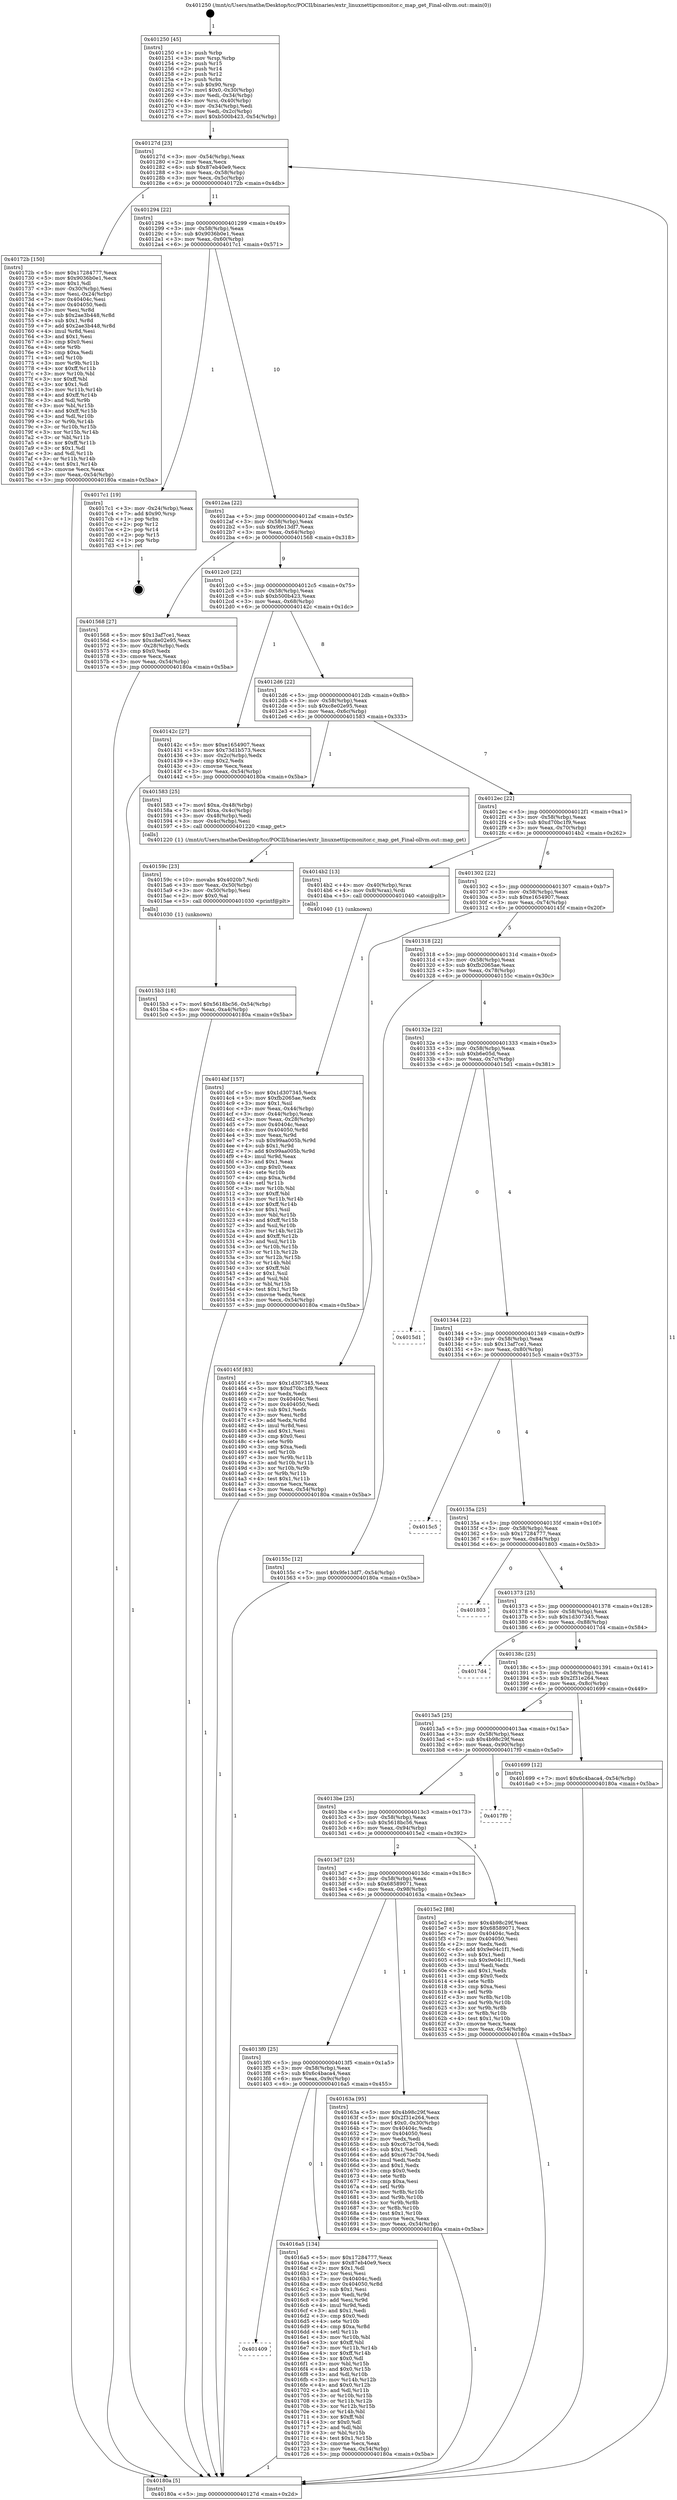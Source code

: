 digraph "0x401250" {
  label = "0x401250 (/mnt/c/Users/mathe/Desktop/tcc/POCII/binaries/extr_linuxnettipcmonitor.c_map_get_Final-ollvm.out::main(0))"
  labelloc = "t"
  node[shape=record]

  Entry [label="",width=0.3,height=0.3,shape=circle,fillcolor=black,style=filled]
  "0x40127d" [label="{
     0x40127d [23]\l
     | [instrs]\l
     &nbsp;&nbsp;0x40127d \<+3\>: mov -0x54(%rbp),%eax\l
     &nbsp;&nbsp;0x401280 \<+2\>: mov %eax,%ecx\l
     &nbsp;&nbsp;0x401282 \<+6\>: sub $0x87eb40e9,%ecx\l
     &nbsp;&nbsp;0x401288 \<+3\>: mov %eax,-0x58(%rbp)\l
     &nbsp;&nbsp;0x40128b \<+3\>: mov %ecx,-0x5c(%rbp)\l
     &nbsp;&nbsp;0x40128e \<+6\>: je 000000000040172b \<main+0x4db\>\l
  }"]
  "0x40172b" [label="{
     0x40172b [150]\l
     | [instrs]\l
     &nbsp;&nbsp;0x40172b \<+5\>: mov $0x17284777,%eax\l
     &nbsp;&nbsp;0x401730 \<+5\>: mov $0x9036b0e1,%ecx\l
     &nbsp;&nbsp;0x401735 \<+2\>: mov $0x1,%dl\l
     &nbsp;&nbsp;0x401737 \<+3\>: mov -0x30(%rbp),%esi\l
     &nbsp;&nbsp;0x40173a \<+3\>: mov %esi,-0x24(%rbp)\l
     &nbsp;&nbsp;0x40173d \<+7\>: mov 0x40404c,%esi\l
     &nbsp;&nbsp;0x401744 \<+7\>: mov 0x404050,%edi\l
     &nbsp;&nbsp;0x40174b \<+3\>: mov %esi,%r8d\l
     &nbsp;&nbsp;0x40174e \<+7\>: sub $0x2ae3b448,%r8d\l
     &nbsp;&nbsp;0x401755 \<+4\>: sub $0x1,%r8d\l
     &nbsp;&nbsp;0x401759 \<+7\>: add $0x2ae3b448,%r8d\l
     &nbsp;&nbsp;0x401760 \<+4\>: imul %r8d,%esi\l
     &nbsp;&nbsp;0x401764 \<+3\>: and $0x1,%esi\l
     &nbsp;&nbsp;0x401767 \<+3\>: cmp $0x0,%esi\l
     &nbsp;&nbsp;0x40176a \<+4\>: sete %r9b\l
     &nbsp;&nbsp;0x40176e \<+3\>: cmp $0xa,%edi\l
     &nbsp;&nbsp;0x401771 \<+4\>: setl %r10b\l
     &nbsp;&nbsp;0x401775 \<+3\>: mov %r9b,%r11b\l
     &nbsp;&nbsp;0x401778 \<+4\>: xor $0xff,%r11b\l
     &nbsp;&nbsp;0x40177c \<+3\>: mov %r10b,%bl\l
     &nbsp;&nbsp;0x40177f \<+3\>: xor $0xff,%bl\l
     &nbsp;&nbsp;0x401782 \<+3\>: xor $0x1,%dl\l
     &nbsp;&nbsp;0x401785 \<+3\>: mov %r11b,%r14b\l
     &nbsp;&nbsp;0x401788 \<+4\>: and $0xff,%r14b\l
     &nbsp;&nbsp;0x40178c \<+3\>: and %dl,%r9b\l
     &nbsp;&nbsp;0x40178f \<+3\>: mov %bl,%r15b\l
     &nbsp;&nbsp;0x401792 \<+4\>: and $0xff,%r15b\l
     &nbsp;&nbsp;0x401796 \<+3\>: and %dl,%r10b\l
     &nbsp;&nbsp;0x401799 \<+3\>: or %r9b,%r14b\l
     &nbsp;&nbsp;0x40179c \<+3\>: or %r10b,%r15b\l
     &nbsp;&nbsp;0x40179f \<+3\>: xor %r15b,%r14b\l
     &nbsp;&nbsp;0x4017a2 \<+3\>: or %bl,%r11b\l
     &nbsp;&nbsp;0x4017a5 \<+4\>: xor $0xff,%r11b\l
     &nbsp;&nbsp;0x4017a9 \<+3\>: or $0x1,%dl\l
     &nbsp;&nbsp;0x4017ac \<+3\>: and %dl,%r11b\l
     &nbsp;&nbsp;0x4017af \<+3\>: or %r11b,%r14b\l
     &nbsp;&nbsp;0x4017b2 \<+4\>: test $0x1,%r14b\l
     &nbsp;&nbsp;0x4017b6 \<+3\>: cmovne %ecx,%eax\l
     &nbsp;&nbsp;0x4017b9 \<+3\>: mov %eax,-0x54(%rbp)\l
     &nbsp;&nbsp;0x4017bc \<+5\>: jmp 000000000040180a \<main+0x5ba\>\l
  }"]
  "0x401294" [label="{
     0x401294 [22]\l
     | [instrs]\l
     &nbsp;&nbsp;0x401294 \<+5\>: jmp 0000000000401299 \<main+0x49\>\l
     &nbsp;&nbsp;0x401299 \<+3\>: mov -0x58(%rbp),%eax\l
     &nbsp;&nbsp;0x40129c \<+5\>: sub $0x9036b0e1,%eax\l
     &nbsp;&nbsp;0x4012a1 \<+3\>: mov %eax,-0x60(%rbp)\l
     &nbsp;&nbsp;0x4012a4 \<+6\>: je 00000000004017c1 \<main+0x571\>\l
  }"]
  Exit [label="",width=0.3,height=0.3,shape=circle,fillcolor=black,style=filled,peripheries=2]
  "0x4017c1" [label="{
     0x4017c1 [19]\l
     | [instrs]\l
     &nbsp;&nbsp;0x4017c1 \<+3\>: mov -0x24(%rbp),%eax\l
     &nbsp;&nbsp;0x4017c4 \<+7\>: add $0x90,%rsp\l
     &nbsp;&nbsp;0x4017cb \<+1\>: pop %rbx\l
     &nbsp;&nbsp;0x4017cc \<+2\>: pop %r12\l
     &nbsp;&nbsp;0x4017ce \<+2\>: pop %r14\l
     &nbsp;&nbsp;0x4017d0 \<+2\>: pop %r15\l
     &nbsp;&nbsp;0x4017d2 \<+1\>: pop %rbp\l
     &nbsp;&nbsp;0x4017d3 \<+1\>: ret\l
  }"]
  "0x4012aa" [label="{
     0x4012aa [22]\l
     | [instrs]\l
     &nbsp;&nbsp;0x4012aa \<+5\>: jmp 00000000004012af \<main+0x5f\>\l
     &nbsp;&nbsp;0x4012af \<+3\>: mov -0x58(%rbp),%eax\l
     &nbsp;&nbsp;0x4012b2 \<+5\>: sub $0x9fe13df7,%eax\l
     &nbsp;&nbsp;0x4012b7 \<+3\>: mov %eax,-0x64(%rbp)\l
     &nbsp;&nbsp;0x4012ba \<+6\>: je 0000000000401568 \<main+0x318\>\l
  }"]
  "0x401409" [label="{
     0x401409\l
  }", style=dashed]
  "0x401568" [label="{
     0x401568 [27]\l
     | [instrs]\l
     &nbsp;&nbsp;0x401568 \<+5\>: mov $0x13af7ce1,%eax\l
     &nbsp;&nbsp;0x40156d \<+5\>: mov $0xc8e02e95,%ecx\l
     &nbsp;&nbsp;0x401572 \<+3\>: mov -0x28(%rbp),%edx\l
     &nbsp;&nbsp;0x401575 \<+3\>: cmp $0x0,%edx\l
     &nbsp;&nbsp;0x401578 \<+3\>: cmove %ecx,%eax\l
     &nbsp;&nbsp;0x40157b \<+3\>: mov %eax,-0x54(%rbp)\l
     &nbsp;&nbsp;0x40157e \<+5\>: jmp 000000000040180a \<main+0x5ba\>\l
  }"]
  "0x4012c0" [label="{
     0x4012c0 [22]\l
     | [instrs]\l
     &nbsp;&nbsp;0x4012c0 \<+5\>: jmp 00000000004012c5 \<main+0x75\>\l
     &nbsp;&nbsp;0x4012c5 \<+3\>: mov -0x58(%rbp),%eax\l
     &nbsp;&nbsp;0x4012c8 \<+5\>: sub $0xb500b423,%eax\l
     &nbsp;&nbsp;0x4012cd \<+3\>: mov %eax,-0x68(%rbp)\l
     &nbsp;&nbsp;0x4012d0 \<+6\>: je 000000000040142c \<main+0x1dc\>\l
  }"]
  "0x4016a5" [label="{
     0x4016a5 [134]\l
     | [instrs]\l
     &nbsp;&nbsp;0x4016a5 \<+5\>: mov $0x17284777,%eax\l
     &nbsp;&nbsp;0x4016aa \<+5\>: mov $0x87eb40e9,%ecx\l
     &nbsp;&nbsp;0x4016af \<+2\>: mov $0x1,%dl\l
     &nbsp;&nbsp;0x4016b1 \<+2\>: xor %esi,%esi\l
     &nbsp;&nbsp;0x4016b3 \<+7\>: mov 0x40404c,%edi\l
     &nbsp;&nbsp;0x4016ba \<+8\>: mov 0x404050,%r8d\l
     &nbsp;&nbsp;0x4016c2 \<+3\>: sub $0x1,%esi\l
     &nbsp;&nbsp;0x4016c5 \<+3\>: mov %edi,%r9d\l
     &nbsp;&nbsp;0x4016c8 \<+3\>: add %esi,%r9d\l
     &nbsp;&nbsp;0x4016cb \<+4\>: imul %r9d,%edi\l
     &nbsp;&nbsp;0x4016cf \<+3\>: and $0x1,%edi\l
     &nbsp;&nbsp;0x4016d2 \<+3\>: cmp $0x0,%edi\l
     &nbsp;&nbsp;0x4016d5 \<+4\>: sete %r10b\l
     &nbsp;&nbsp;0x4016d9 \<+4\>: cmp $0xa,%r8d\l
     &nbsp;&nbsp;0x4016dd \<+4\>: setl %r11b\l
     &nbsp;&nbsp;0x4016e1 \<+3\>: mov %r10b,%bl\l
     &nbsp;&nbsp;0x4016e4 \<+3\>: xor $0xff,%bl\l
     &nbsp;&nbsp;0x4016e7 \<+3\>: mov %r11b,%r14b\l
     &nbsp;&nbsp;0x4016ea \<+4\>: xor $0xff,%r14b\l
     &nbsp;&nbsp;0x4016ee \<+3\>: xor $0x0,%dl\l
     &nbsp;&nbsp;0x4016f1 \<+3\>: mov %bl,%r15b\l
     &nbsp;&nbsp;0x4016f4 \<+4\>: and $0x0,%r15b\l
     &nbsp;&nbsp;0x4016f8 \<+3\>: and %dl,%r10b\l
     &nbsp;&nbsp;0x4016fb \<+3\>: mov %r14b,%r12b\l
     &nbsp;&nbsp;0x4016fe \<+4\>: and $0x0,%r12b\l
     &nbsp;&nbsp;0x401702 \<+3\>: and %dl,%r11b\l
     &nbsp;&nbsp;0x401705 \<+3\>: or %r10b,%r15b\l
     &nbsp;&nbsp;0x401708 \<+3\>: or %r11b,%r12b\l
     &nbsp;&nbsp;0x40170b \<+3\>: xor %r12b,%r15b\l
     &nbsp;&nbsp;0x40170e \<+3\>: or %r14b,%bl\l
     &nbsp;&nbsp;0x401711 \<+3\>: xor $0xff,%bl\l
     &nbsp;&nbsp;0x401714 \<+3\>: or $0x0,%dl\l
     &nbsp;&nbsp;0x401717 \<+2\>: and %dl,%bl\l
     &nbsp;&nbsp;0x401719 \<+3\>: or %bl,%r15b\l
     &nbsp;&nbsp;0x40171c \<+4\>: test $0x1,%r15b\l
     &nbsp;&nbsp;0x401720 \<+3\>: cmovne %ecx,%eax\l
     &nbsp;&nbsp;0x401723 \<+3\>: mov %eax,-0x54(%rbp)\l
     &nbsp;&nbsp;0x401726 \<+5\>: jmp 000000000040180a \<main+0x5ba\>\l
  }"]
  "0x40142c" [label="{
     0x40142c [27]\l
     | [instrs]\l
     &nbsp;&nbsp;0x40142c \<+5\>: mov $0xe1654907,%eax\l
     &nbsp;&nbsp;0x401431 \<+5\>: mov $0x73d1b573,%ecx\l
     &nbsp;&nbsp;0x401436 \<+3\>: mov -0x2c(%rbp),%edx\l
     &nbsp;&nbsp;0x401439 \<+3\>: cmp $0x2,%edx\l
     &nbsp;&nbsp;0x40143c \<+3\>: cmovne %ecx,%eax\l
     &nbsp;&nbsp;0x40143f \<+3\>: mov %eax,-0x54(%rbp)\l
     &nbsp;&nbsp;0x401442 \<+5\>: jmp 000000000040180a \<main+0x5ba\>\l
  }"]
  "0x4012d6" [label="{
     0x4012d6 [22]\l
     | [instrs]\l
     &nbsp;&nbsp;0x4012d6 \<+5\>: jmp 00000000004012db \<main+0x8b\>\l
     &nbsp;&nbsp;0x4012db \<+3\>: mov -0x58(%rbp),%eax\l
     &nbsp;&nbsp;0x4012de \<+5\>: sub $0xc8e02e95,%eax\l
     &nbsp;&nbsp;0x4012e3 \<+3\>: mov %eax,-0x6c(%rbp)\l
     &nbsp;&nbsp;0x4012e6 \<+6\>: je 0000000000401583 \<main+0x333\>\l
  }"]
  "0x40180a" [label="{
     0x40180a [5]\l
     | [instrs]\l
     &nbsp;&nbsp;0x40180a \<+5\>: jmp 000000000040127d \<main+0x2d\>\l
  }"]
  "0x401250" [label="{
     0x401250 [45]\l
     | [instrs]\l
     &nbsp;&nbsp;0x401250 \<+1\>: push %rbp\l
     &nbsp;&nbsp;0x401251 \<+3\>: mov %rsp,%rbp\l
     &nbsp;&nbsp;0x401254 \<+2\>: push %r15\l
     &nbsp;&nbsp;0x401256 \<+2\>: push %r14\l
     &nbsp;&nbsp;0x401258 \<+2\>: push %r12\l
     &nbsp;&nbsp;0x40125a \<+1\>: push %rbx\l
     &nbsp;&nbsp;0x40125b \<+7\>: sub $0x90,%rsp\l
     &nbsp;&nbsp;0x401262 \<+7\>: movl $0x0,-0x30(%rbp)\l
     &nbsp;&nbsp;0x401269 \<+3\>: mov %edi,-0x34(%rbp)\l
     &nbsp;&nbsp;0x40126c \<+4\>: mov %rsi,-0x40(%rbp)\l
     &nbsp;&nbsp;0x401270 \<+3\>: mov -0x34(%rbp),%edi\l
     &nbsp;&nbsp;0x401273 \<+3\>: mov %edi,-0x2c(%rbp)\l
     &nbsp;&nbsp;0x401276 \<+7\>: movl $0xb500b423,-0x54(%rbp)\l
  }"]
  "0x4013f0" [label="{
     0x4013f0 [25]\l
     | [instrs]\l
     &nbsp;&nbsp;0x4013f0 \<+5\>: jmp 00000000004013f5 \<main+0x1a5\>\l
     &nbsp;&nbsp;0x4013f5 \<+3\>: mov -0x58(%rbp),%eax\l
     &nbsp;&nbsp;0x4013f8 \<+5\>: sub $0x6c4baca4,%eax\l
     &nbsp;&nbsp;0x4013fd \<+6\>: mov %eax,-0x9c(%rbp)\l
     &nbsp;&nbsp;0x401403 \<+6\>: je 00000000004016a5 \<main+0x455\>\l
  }"]
  "0x401583" [label="{
     0x401583 [25]\l
     | [instrs]\l
     &nbsp;&nbsp;0x401583 \<+7\>: movl $0xa,-0x48(%rbp)\l
     &nbsp;&nbsp;0x40158a \<+7\>: movl $0xa,-0x4c(%rbp)\l
     &nbsp;&nbsp;0x401591 \<+3\>: mov -0x48(%rbp),%edi\l
     &nbsp;&nbsp;0x401594 \<+3\>: mov -0x4c(%rbp),%esi\l
     &nbsp;&nbsp;0x401597 \<+5\>: call 0000000000401220 \<map_get\>\l
     | [calls]\l
     &nbsp;&nbsp;0x401220 \{1\} (/mnt/c/Users/mathe/Desktop/tcc/POCII/binaries/extr_linuxnettipcmonitor.c_map_get_Final-ollvm.out::map_get)\l
  }"]
  "0x4012ec" [label="{
     0x4012ec [22]\l
     | [instrs]\l
     &nbsp;&nbsp;0x4012ec \<+5\>: jmp 00000000004012f1 \<main+0xa1\>\l
     &nbsp;&nbsp;0x4012f1 \<+3\>: mov -0x58(%rbp),%eax\l
     &nbsp;&nbsp;0x4012f4 \<+5\>: sub $0xd70bc1f9,%eax\l
     &nbsp;&nbsp;0x4012f9 \<+3\>: mov %eax,-0x70(%rbp)\l
     &nbsp;&nbsp;0x4012fc \<+6\>: je 00000000004014b2 \<main+0x262\>\l
  }"]
  "0x40163a" [label="{
     0x40163a [95]\l
     | [instrs]\l
     &nbsp;&nbsp;0x40163a \<+5\>: mov $0x4b98c29f,%eax\l
     &nbsp;&nbsp;0x40163f \<+5\>: mov $0x2f31e264,%ecx\l
     &nbsp;&nbsp;0x401644 \<+7\>: movl $0x0,-0x30(%rbp)\l
     &nbsp;&nbsp;0x40164b \<+7\>: mov 0x40404c,%edx\l
     &nbsp;&nbsp;0x401652 \<+7\>: mov 0x404050,%esi\l
     &nbsp;&nbsp;0x401659 \<+2\>: mov %edx,%edi\l
     &nbsp;&nbsp;0x40165b \<+6\>: sub $0xc673c704,%edi\l
     &nbsp;&nbsp;0x401661 \<+3\>: sub $0x1,%edi\l
     &nbsp;&nbsp;0x401664 \<+6\>: add $0xc673c704,%edi\l
     &nbsp;&nbsp;0x40166a \<+3\>: imul %edi,%edx\l
     &nbsp;&nbsp;0x40166d \<+3\>: and $0x1,%edx\l
     &nbsp;&nbsp;0x401670 \<+3\>: cmp $0x0,%edx\l
     &nbsp;&nbsp;0x401673 \<+4\>: sete %r8b\l
     &nbsp;&nbsp;0x401677 \<+3\>: cmp $0xa,%esi\l
     &nbsp;&nbsp;0x40167a \<+4\>: setl %r9b\l
     &nbsp;&nbsp;0x40167e \<+3\>: mov %r8b,%r10b\l
     &nbsp;&nbsp;0x401681 \<+3\>: and %r9b,%r10b\l
     &nbsp;&nbsp;0x401684 \<+3\>: xor %r9b,%r8b\l
     &nbsp;&nbsp;0x401687 \<+3\>: or %r8b,%r10b\l
     &nbsp;&nbsp;0x40168a \<+4\>: test $0x1,%r10b\l
     &nbsp;&nbsp;0x40168e \<+3\>: cmovne %ecx,%eax\l
     &nbsp;&nbsp;0x401691 \<+3\>: mov %eax,-0x54(%rbp)\l
     &nbsp;&nbsp;0x401694 \<+5\>: jmp 000000000040180a \<main+0x5ba\>\l
  }"]
  "0x4014b2" [label="{
     0x4014b2 [13]\l
     | [instrs]\l
     &nbsp;&nbsp;0x4014b2 \<+4\>: mov -0x40(%rbp),%rax\l
     &nbsp;&nbsp;0x4014b6 \<+4\>: mov 0x8(%rax),%rdi\l
     &nbsp;&nbsp;0x4014ba \<+5\>: call 0000000000401040 \<atoi@plt\>\l
     | [calls]\l
     &nbsp;&nbsp;0x401040 \{1\} (unknown)\l
  }"]
  "0x401302" [label="{
     0x401302 [22]\l
     | [instrs]\l
     &nbsp;&nbsp;0x401302 \<+5\>: jmp 0000000000401307 \<main+0xb7\>\l
     &nbsp;&nbsp;0x401307 \<+3\>: mov -0x58(%rbp),%eax\l
     &nbsp;&nbsp;0x40130a \<+5\>: sub $0xe1654907,%eax\l
     &nbsp;&nbsp;0x40130f \<+3\>: mov %eax,-0x74(%rbp)\l
     &nbsp;&nbsp;0x401312 \<+6\>: je 000000000040145f \<main+0x20f\>\l
  }"]
  "0x4013d7" [label="{
     0x4013d7 [25]\l
     | [instrs]\l
     &nbsp;&nbsp;0x4013d7 \<+5\>: jmp 00000000004013dc \<main+0x18c\>\l
     &nbsp;&nbsp;0x4013dc \<+3\>: mov -0x58(%rbp),%eax\l
     &nbsp;&nbsp;0x4013df \<+5\>: sub $0x68589071,%eax\l
     &nbsp;&nbsp;0x4013e4 \<+6\>: mov %eax,-0x98(%rbp)\l
     &nbsp;&nbsp;0x4013ea \<+6\>: je 000000000040163a \<main+0x3ea\>\l
  }"]
  "0x40145f" [label="{
     0x40145f [83]\l
     | [instrs]\l
     &nbsp;&nbsp;0x40145f \<+5\>: mov $0x1d307345,%eax\l
     &nbsp;&nbsp;0x401464 \<+5\>: mov $0xd70bc1f9,%ecx\l
     &nbsp;&nbsp;0x401469 \<+2\>: xor %edx,%edx\l
     &nbsp;&nbsp;0x40146b \<+7\>: mov 0x40404c,%esi\l
     &nbsp;&nbsp;0x401472 \<+7\>: mov 0x404050,%edi\l
     &nbsp;&nbsp;0x401479 \<+3\>: sub $0x1,%edx\l
     &nbsp;&nbsp;0x40147c \<+3\>: mov %esi,%r8d\l
     &nbsp;&nbsp;0x40147f \<+3\>: add %edx,%r8d\l
     &nbsp;&nbsp;0x401482 \<+4\>: imul %r8d,%esi\l
     &nbsp;&nbsp;0x401486 \<+3\>: and $0x1,%esi\l
     &nbsp;&nbsp;0x401489 \<+3\>: cmp $0x0,%esi\l
     &nbsp;&nbsp;0x40148c \<+4\>: sete %r9b\l
     &nbsp;&nbsp;0x401490 \<+3\>: cmp $0xa,%edi\l
     &nbsp;&nbsp;0x401493 \<+4\>: setl %r10b\l
     &nbsp;&nbsp;0x401497 \<+3\>: mov %r9b,%r11b\l
     &nbsp;&nbsp;0x40149a \<+3\>: and %r10b,%r11b\l
     &nbsp;&nbsp;0x40149d \<+3\>: xor %r10b,%r9b\l
     &nbsp;&nbsp;0x4014a0 \<+3\>: or %r9b,%r11b\l
     &nbsp;&nbsp;0x4014a3 \<+4\>: test $0x1,%r11b\l
     &nbsp;&nbsp;0x4014a7 \<+3\>: cmovne %ecx,%eax\l
     &nbsp;&nbsp;0x4014aa \<+3\>: mov %eax,-0x54(%rbp)\l
     &nbsp;&nbsp;0x4014ad \<+5\>: jmp 000000000040180a \<main+0x5ba\>\l
  }"]
  "0x401318" [label="{
     0x401318 [22]\l
     | [instrs]\l
     &nbsp;&nbsp;0x401318 \<+5\>: jmp 000000000040131d \<main+0xcd\>\l
     &nbsp;&nbsp;0x40131d \<+3\>: mov -0x58(%rbp),%eax\l
     &nbsp;&nbsp;0x401320 \<+5\>: sub $0xfb2065ae,%eax\l
     &nbsp;&nbsp;0x401325 \<+3\>: mov %eax,-0x78(%rbp)\l
     &nbsp;&nbsp;0x401328 \<+6\>: je 000000000040155c \<main+0x30c\>\l
  }"]
  "0x4014bf" [label="{
     0x4014bf [157]\l
     | [instrs]\l
     &nbsp;&nbsp;0x4014bf \<+5\>: mov $0x1d307345,%ecx\l
     &nbsp;&nbsp;0x4014c4 \<+5\>: mov $0xfb2065ae,%edx\l
     &nbsp;&nbsp;0x4014c9 \<+3\>: mov $0x1,%sil\l
     &nbsp;&nbsp;0x4014cc \<+3\>: mov %eax,-0x44(%rbp)\l
     &nbsp;&nbsp;0x4014cf \<+3\>: mov -0x44(%rbp),%eax\l
     &nbsp;&nbsp;0x4014d2 \<+3\>: mov %eax,-0x28(%rbp)\l
     &nbsp;&nbsp;0x4014d5 \<+7\>: mov 0x40404c,%eax\l
     &nbsp;&nbsp;0x4014dc \<+8\>: mov 0x404050,%r8d\l
     &nbsp;&nbsp;0x4014e4 \<+3\>: mov %eax,%r9d\l
     &nbsp;&nbsp;0x4014e7 \<+7\>: sub $0x99aa005b,%r9d\l
     &nbsp;&nbsp;0x4014ee \<+4\>: sub $0x1,%r9d\l
     &nbsp;&nbsp;0x4014f2 \<+7\>: add $0x99aa005b,%r9d\l
     &nbsp;&nbsp;0x4014f9 \<+4\>: imul %r9d,%eax\l
     &nbsp;&nbsp;0x4014fd \<+3\>: and $0x1,%eax\l
     &nbsp;&nbsp;0x401500 \<+3\>: cmp $0x0,%eax\l
     &nbsp;&nbsp;0x401503 \<+4\>: sete %r10b\l
     &nbsp;&nbsp;0x401507 \<+4\>: cmp $0xa,%r8d\l
     &nbsp;&nbsp;0x40150b \<+4\>: setl %r11b\l
     &nbsp;&nbsp;0x40150f \<+3\>: mov %r10b,%bl\l
     &nbsp;&nbsp;0x401512 \<+3\>: xor $0xff,%bl\l
     &nbsp;&nbsp;0x401515 \<+3\>: mov %r11b,%r14b\l
     &nbsp;&nbsp;0x401518 \<+4\>: xor $0xff,%r14b\l
     &nbsp;&nbsp;0x40151c \<+4\>: xor $0x1,%sil\l
     &nbsp;&nbsp;0x401520 \<+3\>: mov %bl,%r15b\l
     &nbsp;&nbsp;0x401523 \<+4\>: and $0xff,%r15b\l
     &nbsp;&nbsp;0x401527 \<+3\>: and %sil,%r10b\l
     &nbsp;&nbsp;0x40152a \<+3\>: mov %r14b,%r12b\l
     &nbsp;&nbsp;0x40152d \<+4\>: and $0xff,%r12b\l
     &nbsp;&nbsp;0x401531 \<+3\>: and %sil,%r11b\l
     &nbsp;&nbsp;0x401534 \<+3\>: or %r10b,%r15b\l
     &nbsp;&nbsp;0x401537 \<+3\>: or %r11b,%r12b\l
     &nbsp;&nbsp;0x40153a \<+3\>: xor %r12b,%r15b\l
     &nbsp;&nbsp;0x40153d \<+3\>: or %r14b,%bl\l
     &nbsp;&nbsp;0x401540 \<+3\>: xor $0xff,%bl\l
     &nbsp;&nbsp;0x401543 \<+4\>: or $0x1,%sil\l
     &nbsp;&nbsp;0x401547 \<+3\>: and %sil,%bl\l
     &nbsp;&nbsp;0x40154a \<+3\>: or %bl,%r15b\l
     &nbsp;&nbsp;0x40154d \<+4\>: test $0x1,%r15b\l
     &nbsp;&nbsp;0x401551 \<+3\>: cmovne %edx,%ecx\l
     &nbsp;&nbsp;0x401554 \<+3\>: mov %ecx,-0x54(%rbp)\l
     &nbsp;&nbsp;0x401557 \<+5\>: jmp 000000000040180a \<main+0x5ba\>\l
  }"]
  "0x4015e2" [label="{
     0x4015e2 [88]\l
     | [instrs]\l
     &nbsp;&nbsp;0x4015e2 \<+5\>: mov $0x4b98c29f,%eax\l
     &nbsp;&nbsp;0x4015e7 \<+5\>: mov $0x68589071,%ecx\l
     &nbsp;&nbsp;0x4015ec \<+7\>: mov 0x40404c,%edx\l
     &nbsp;&nbsp;0x4015f3 \<+7\>: mov 0x404050,%esi\l
     &nbsp;&nbsp;0x4015fa \<+2\>: mov %edx,%edi\l
     &nbsp;&nbsp;0x4015fc \<+6\>: add $0x9e04c1f1,%edi\l
     &nbsp;&nbsp;0x401602 \<+3\>: sub $0x1,%edi\l
     &nbsp;&nbsp;0x401605 \<+6\>: sub $0x9e04c1f1,%edi\l
     &nbsp;&nbsp;0x40160b \<+3\>: imul %edi,%edx\l
     &nbsp;&nbsp;0x40160e \<+3\>: and $0x1,%edx\l
     &nbsp;&nbsp;0x401611 \<+3\>: cmp $0x0,%edx\l
     &nbsp;&nbsp;0x401614 \<+4\>: sete %r8b\l
     &nbsp;&nbsp;0x401618 \<+3\>: cmp $0xa,%esi\l
     &nbsp;&nbsp;0x40161b \<+4\>: setl %r9b\l
     &nbsp;&nbsp;0x40161f \<+3\>: mov %r8b,%r10b\l
     &nbsp;&nbsp;0x401622 \<+3\>: and %r9b,%r10b\l
     &nbsp;&nbsp;0x401625 \<+3\>: xor %r9b,%r8b\l
     &nbsp;&nbsp;0x401628 \<+3\>: or %r8b,%r10b\l
     &nbsp;&nbsp;0x40162b \<+4\>: test $0x1,%r10b\l
     &nbsp;&nbsp;0x40162f \<+3\>: cmovne %ecx,%eax\l
     &nbsp;&nbsp;0x401632 \<+3\>: mov %eax,-0x54(%rbp)\l
     &nbsp;&nbsp;0x401635 \<+5\>: jmp 000000000040180a \<main+0x5ba\>\l
  }"]
  "0x40155c" [label="{
     0x40155c [12]\l
     | [instrs]\l
     &nbsp;&nbsp;0x40155c \<+7\>: movl $0x9fe13df7,-0x54(%rbp)\l
     &nbsp;&nbsp;0x401563 \<+5\>: jmp 000000000040180a \<main+0x5ba\>\l
  }"]
  "0x40132e" [label="{
     0x40132e [22]\l
     | [instrs]\l
     &nbsp;&nbsp;0x40132e \<+5\>: jmp 0000000000401333 \<main+0xe3\>\l
     &nbsp;&nbsp;0x401333 \<+3\>: mov -0x58(%rbp),%eax\l
     &nbsp;&nbsp;0x401336 \<+5\>: sub $0xb6e05d,%eax\l
     &nbsp;&nbsp;0x40133b \<+3\>: mov %eax,-0x7c(%rbp)\l
     &nbsp;&nbsp;0x40133e \<+6\>: je 00000000004015d1 \<main+0x381\>\l
  }"]
  "0x40159c" [label="{
     0x40159c [23]\l
     | [instrs]\l
     &nbsp;&nbsp;0x40159c \<+10\>: movabs $0x4020b7,%rdi\l
     &nbsp;&nbsp;0x4015a6 \<+3\>: mov %eax,-0x50(%rbp)\l
     &nbsp;&nbsp;0x4015a9 \<+3\>: mov -0x50(%rbp),%esi\l
     &nbsp;&nbsp;0x4015ac \<+2\>: mov $0x0,%al\l
     &nbsp;&nbsp;0x4015ae \<+5\>: call 0000000000401030 \<printf@plt\>\l
     | [calls]\l
     &nbsp;&nbsp;0x401030 \{1\} (unknown)\l
  }"]
  "0x4015b3" [label="{
     0x4015b3 [18]\l
     | [instrs]\l
     &nbsp;&nbsp;0x4015b3 \<+7\>: movl $0x5618bc56,-0x54(%rbp)\l
     &nbsp;&nbsp;0x4015ba \<+6\>: mov %eax,-0xa4(%rbp)\l
     &nbsp;&nbsp;0x4015c0 \<+5\>: jmp 000000000040180a \<main+0x5ba\>\l
  }"]
  "0x4013be" [label="{
     0x4013be [25]\l
     | [instrs]\l
     &nbsp;&nbsp;0x4013be \<+5\>: jmp 00000000004013c3 \<main+0x173\>\l
     &nbsp;&nbsp;0x4013c3 \<+3\>: mov -0x58(%rbp),%eax\l
     &nbsp;&nbsp;0x4013c6 \<+5\>: sub $0x5618bc56,%eax\l
     &nbsp;&nbsp;0x4013cb \<+6\>: mov %eax,-0x94(%rbp)\l
     &nbsp;&nbsp;0x4013d1 \<+6\>: je 00000000004015e2 \<main+0x392\>\l
  }"]
  "0x4015d1" [label="{
     0x4015d1\l
  }", style=dashed]
  "0x401344" [label="{
     0x401344 [22]\l
     | [instrs]\l
     &nbsp;&nbsp;0x401344 \<+5\>: jmp 0000000000401349 \<main+0xf9\>\l
     &nbsp;&nbsp;0x401349 \<+3\>: mov -0x58(%rbp),%eax\l
     &nbsp;&nbsp;0x40134c \<+5\>: sub $0x13af7ce1,%eax\l
     &nbsp;&nbsp;0x401351 \<+3\>: mov %eax,-0x80(%rbp)\l
     &nbsp;&nbsp;0x401354 \<+6\>: je 00000000004015c5 \<main+0x375\>\l
  }"]
  "0x4017f0" [label="{
     0x4017f0\l
  }", style=dashed]
  "0x4015c5" [label="{
     0x4015c5\l
  }", style=dashed]
  "0x40135a" [label="{
     0x40135a [25]\l
     | [instrs]\l
     &nbsp;&nbsp;0x40135a \<+5\>: jmp 000000000040135f \<main+0x10f\>\l
     &nbsp;&nbsp;0x40135f \<+3\>: mov -0x58(%rbp),%eax\l
     &nbsp;&nbsp;0x401362 \<+5\>: sub $0x17284777,%eax\l
     &nbsp;&nbsp;0x401367 \<+6\>: mov %eax,-0x84(%rbp)\l
     &nbsp;&nbsp;0x40136d \<+6\>: je 0000000000401803 \<main+0x5b3\>\l
  }"]
  "0x4013a5" [label="{
     0x4013a5 [25]\l
     | [instrs]\l
     &nbsp;&nbsp;0x4013a5 \<+5\>: jmp 00000000004013aa \<main+0x15a\>\l
     &nbsp;&nbsp;0x4013aa \<+3\>: mov -0x58(%rbp),%eax\l
     &nbsp;&nbsp;0x4013ad \<+5\>: sub $0x4b98c29f,%eax\l
     &nbsp;&nbsp;0x4013b2 \<+6\>: mov %eax,-0x90(%rbp)\l
     &nbsp;&nbsp;0x4013b8 \<+6\>: je 00000000004017f0 \<main+0x5a0\>\l
  }"]
  "0x401803" [label="{
     0x401803\l
  }", style=dashed]
  "0x401373" [label="{
     0x401373 [25]\l
     | [instrs]\l
     &nbsp;&nbsp;0x401373 \<+5\>: jmp 0000000000401378 \<main+0x128\>\l
     &nbsp;&nbsp;0x401378 \<+3\>: mov -0x58(%rbp),%eax\l
     &nbsp;&nbsp;0x40137b \<+5\>: sub $0x1d307345,%eax\l
     &nbsp;&nbsp;0x401380 \<+6\>: mov %eax,-0x88(%rbp)\l
     &nbsp;&nbsp;0x401386 \<+6\>: je 00000000004017d4 \<main+0x584\>\l
  }"]
  "0x401699" [label="{
     0x401699 [12]\l
     | [instrs]\l
     &nbsp;&nbsp;0x401699 \<+7\>: movl $0x6c4baca4,-0x54(%rbp)\l
     &nbsp;&nbsp;0x4016a0 \<+5\>: jmp 000000000040180a \<main+0x5ba\>\l
  }"]
  "0x4017d4" [label="{
     0x4017d4\l
  }", style=dashed]
  "0x40138c" [label="{
     0x40138c [25]\l
     | [instrs]\l
     &nbsp;&nbsp;0x40138c \<+5\>: jmp 0000000000401391 \<main+0x141\>\l
     &nbsp;&nbsp;0x401391 \<+3\>: mov -0x58(%rbp),%eax\l
     &nbsp;&nbsp;0x401394 \<+5\>: sub $0x2f31e264,%eax\l
     &nbsp;&nbsp;0x401399 \<+6\>: mov %eax,-0x8c(%rbp)\l
     &nbsp;&nbsp;0x40139f \<+6\>: je 0000000000401699 \<main+0x449\>\l
  }"]
  Entry -> "0x401250" [label=" 1"]
  "0x40127d" -> "0x40172b" [label=" 1"]
  "0x40127d" -> "0x401294" [label=" 11"]
  "0x4017c1" -> Exit [label=" 1"]
  "0x401294" -> "0x4017c1" [label=" 1"]
  "0x401294" -> "0x4012aa" [label=" 10"]
  "0x40172b" -> "0x40180a" [label=" 1"]
  "0x4012aa" -> "0x401568" [label=" 1"]
  "0x4012aa" -> "0x4012c0" [label=" 9"]
  "0x4016a5" -> "0x40180a" [label=" 1"]
  "0x4012c0" -> "0x40142c" [label=" 1"]
  "0x4012c0" -> "0x4012d6" [label=" 8"]
  "0x40142c" -> "0x40180a" [label=" 1"]
  "0x401250" -> "0x40127d" [label=" 1"]
  "0x40180a" -> "0x40127d" [label=" 11"]
  "0x4013f0" -> "0x401409" [label=" 0"]
  "0x4012d6" -> "0x401583" [label=" 1"]
  "0x4012d6" -> "0x4012ec" [label=" 7"]
  "0x4013f0" -> "0x4016a5" [label=" 1"]
  "0x4012ec" -> "0x4014b2" [label=" 1"]
  "0x4012ec" -> "0x401302" [label=" 6"]
  "0x401699" -> "0x40180a" [label=" 1"]
  "0x401302" -> "0x40145f" [label=" 1"]
  "0x401302" -> "0x401318" [label=" 5"]
  "0x40145f" -> "0x40180a" [label=" 1"]
  "0x4014b2" -> "0x4014bf" [label=" 1"]
  "0x4014bf" -> "0x40180a" [label=" 1"]
  "0x4013d7" -> "0x4013f0" [label=" 1"]
  "0x401318" -> "0x40155c" [label=" 1"]
  "0x401318" -> "0x40132e" [label=" 4"]
  "0x40155c" -> "0x40180a" [label=" 1"]
  "0x401568" -> "0x40180a" [label=" 1"]
  "0x401583" -> "0x40159c" [label=" 1"]
  "0x40159c" -> "0x4015b3" [label=" 1"]
  "0x4015b3" -> "0x40180a" [label=" 1"]
  "0x4013d7" -> "0x40163a" [label=" 1"]
  "0x40132e" -> "0x4015d1" [label=" 0"]
  "0x40132e" -> "0x401344" [label=" 4"]
  "0x4015e2" -> "0x40180a" [label=" 1"]
  "0x401344" -> "0x4015c5" [label=" 0"]
  "0x401344" -> "0x40135a" [label=" 4"]
  "0x4013be" -> "0x4013d7" [label=" 2"]
  "0x40135a" -> "0x401803" [label=" 0"]
  "0x40135a" -> "0x401373" [label=" 4"]
  "0x40163a" -> "0x40180a" [label=" 1"]
  "0x401373" -> "0x4017d4" [label=" 0"]
  "0x401373" -> "0x40138c" [label=" 4"]
  "0x4013a5" -> "0x4013be" [label=" 3"]
  "0x40138c" -> "0x401699" [label=" 1"]
  "0x40138c" -> "0x4013a5" [label=" 3"]
  "0x4013be" -> "0x4015e2" [label=" 1"]
  "0x4013a5" -> "0x4017f0" [label=" 0"]
}
